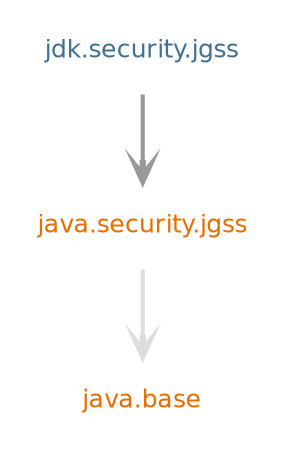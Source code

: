 digraph "jdk.security.jgss" {
  nodesep=.5;
  ranksep=0.600000;
  pencolor=transparent;
  node [shape=plaintext, fontcolor="#000000", fontname="DejaVuSans", fontsize=12, margin=".2,.2"];
  edge [penwidth=2, color="#999999", arrowhead=open, arrowsize=1];
  subgraph se {
  "java.base" [fontcolor="#e76f00", group=java];
  "java.security.jgss" [fontcolor="#e76f00", group=java];
  }
  subgraph jdk {
  "jdk.security.jgss" [fontcolor="#437291", group=jdk];
  }
  "java.security.jgss" -> "java.base" [color="#dddddd", weight=10];
  "jdk.security.jgss" -> "java.security.jgss" [];
}
